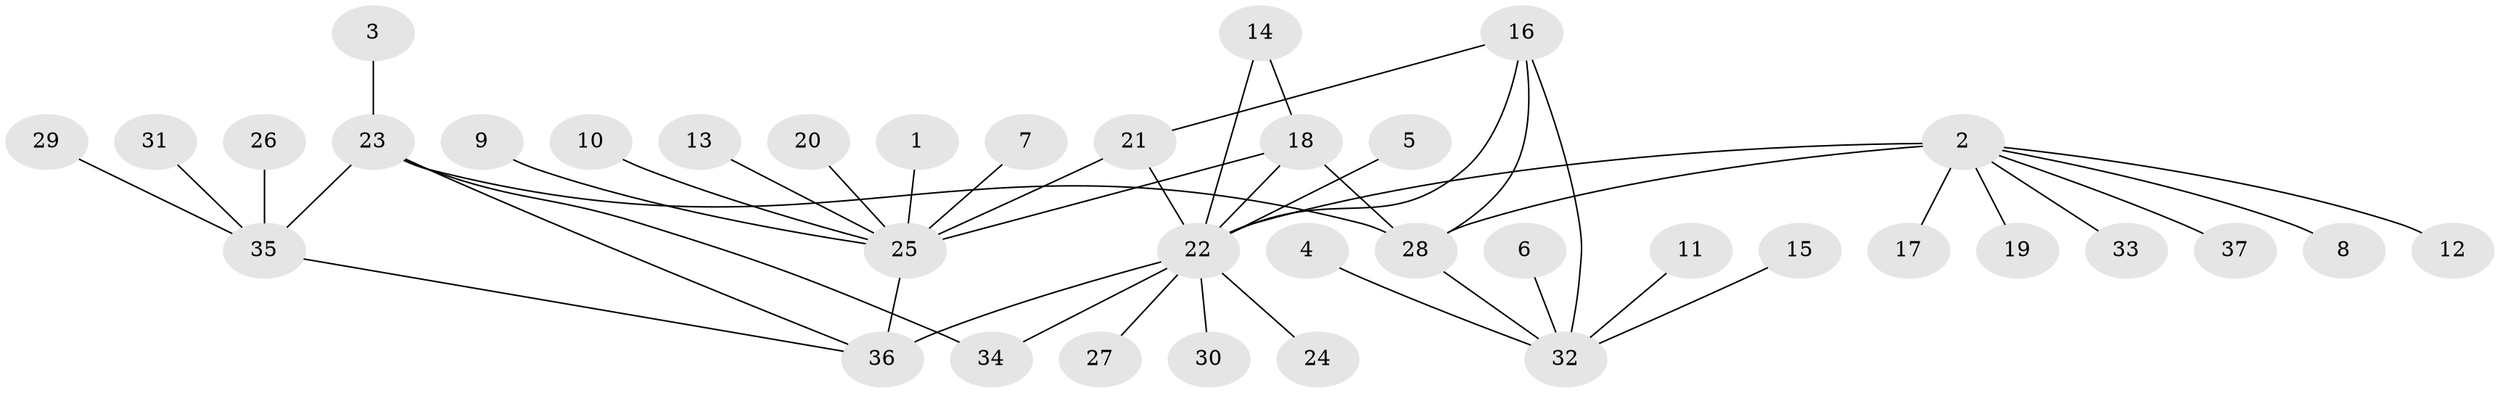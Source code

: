 // original degree distribution, {11: 0.014084507042253521, 2: 0.23943661971830985, 7: 0.056338028169014086, 5: 0.04225352112676056, 9: 0.014084507042253521, 4: 0.014084507042253521, 3: 0.014084507042253521, 12: 0.014084507042253521, 8: 0.014084507042253521, 6: 0.014084507042253521, 1: 0.5633802816901409}
// Generated by graph-tools (version 1.1) at 2025/26/03/09/25 03:26:36]
// undirected, 37 vertices, 46 edges
graph export_dot {
graph [start="1"]
  node [color=gray90,style=filled];
  1;
  2;
  3;
  4;
  5;
  6;
  7;
  8;
  9;
  10;
  11;
  12;
  13;
  14;
  15;
  16;
  17;
  18;
  19;
  20;
  21;
  22;
  23;
  24;
  25;
  26;
  27;
  28;
  29;
  30;
  31;
  32;
  33;
  34;
  35;
  36;
  37;
  1 -- 25 [weight=1.0];
  2 -- 8 [weight=1.0];
  2 -- 12 [weight=1.0];
  2 -- 17 [weight=1.0];
  2 -- 19 [weight=1.0];
  2 -- 22 [weight=2.0];
  2 -- 28 [weight=2.0];
  2 -- 33 [weight=1.0];
  2 -- 37 [weight=1.0];
  3 -- 23 [weight=1.0];
  4 -- 32 [weight=1.0];
  5 -- 22 [weight=1.0];
  6 -- 32 [weight=1.0];
  7 -- 25 [weight=1.0];
  9 -- 25 [weight=1.0];
  10 -- 25 [weight=1.0];
  11 -- 32 [weight=1.0];
  13 -- 25 [weight=1.0];
  14 -- 18 [weight=1.0];
  14 -- 22 [weight=1.0];
  15 -- 32 [weight=1.0];
  16 -- 21 [weight=1.0];
  16 -- 22 [weight=1.0];
  16 -- 28 [weight=1.0];
  16 -- 32 [weight=1.0];
  18 -- 22 [weight=1.0];
  18 -- 25 [weight=1.0];
  18 -- 28 [weight=1.0];
  20 -- 25 [weight=1.0];
  21 -- 22 [weight=2.0];
  21 -- 25 [weight=2.0];
  22 -- 24 [weight=1.0];
  22 -- 27 [weight=1.0];
  22 -- 30 [weight=1.0];
  22 -- 34 [weight=1.0];
  22 -- 36 [weight=2.0];
  23 -- 28 [weight=1.0];
  23 -- 34 [weight=1.0];
  23 -- 35 [weight=1.0];
  23 -- 36 [weight=1.0];
  25 -- 36 [weight=1.0];
  26 -- 35 [weight=1.0];
  28 -- 32 [weight=1.0];
  29 -- 35 [weight=1.0];
  31 -- 35 [weight=1.0];
  35 -- 36 [weight=1.0];
}
